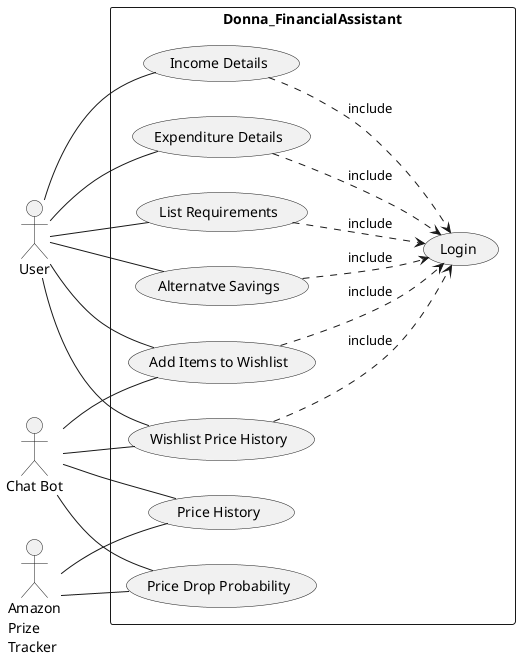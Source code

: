 @startuml Donna_FinancialAssistant

actor "User" as user
actor "Amazon\nPrize\nTracker" as APT
actor "Chat Bot" as chat

left to right direction
skinparam packageStyle rectangle


rectangle Donna_FinancialAssistant{

(Income Details) as income
(Expenditure Details) as expenditure
(List Requirements) as list
(Alternatve Savings) as alternative
(Add Items to Wishlist) as addToWishlist
(Wishlist Price History) as WishlistPriceHistory
(Price History) as priceHistory
(Price Drop Probability) as dropProbabilty
(Login) as login

}

income ..> login : include
expenditure  ..> login : include
list ..> login : include
alternative ..> login : include
addToWishlist ..> login : include
WishlistPriceHistory ..> login : include

user -- income
user -- expenditure
user -- list
user -- alternative
user -- addToWishlist
user -- WishlistPriceHistory

chat --addToWishlist
chat -- WishlistPriceHistory
chat -- priceHistory
chat --dropProbabilty

APT -- priceHistory
APT -- dropProbabilty

@enduml
